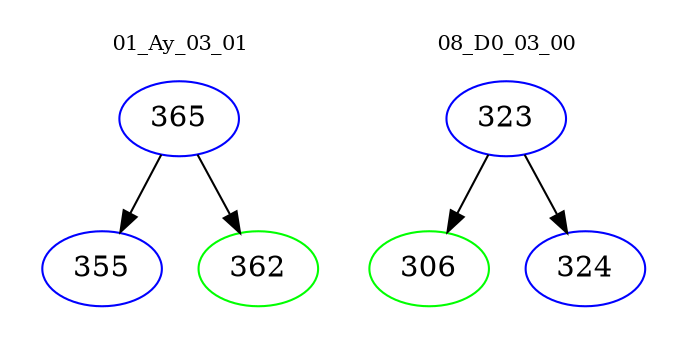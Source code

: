 digraph{
subgraph cluster_0 {
color = white
label = "01_Ay_03_01";
fontsize=10;
T0_365 [label="365", color="blue"]
T0_365 -> T0_355 [color="black"]
T0_355 [label="355", color="blue"]
T0_365 -> T0_362 [color="black"]
T0_362 [label="362", color="green"]
}
subgraph cluster_1 {
color = white
label = "08_D0_03_00";
fontsize=10;
T1_323 [label="323", color="blue"]
T1_323 -> T1_306 [color="black"]
T1_306 [label="306", color="green"]
T1_323 -> T1_324 [color="black"]
T1_324 [label="324", color="blue"]
}
}
